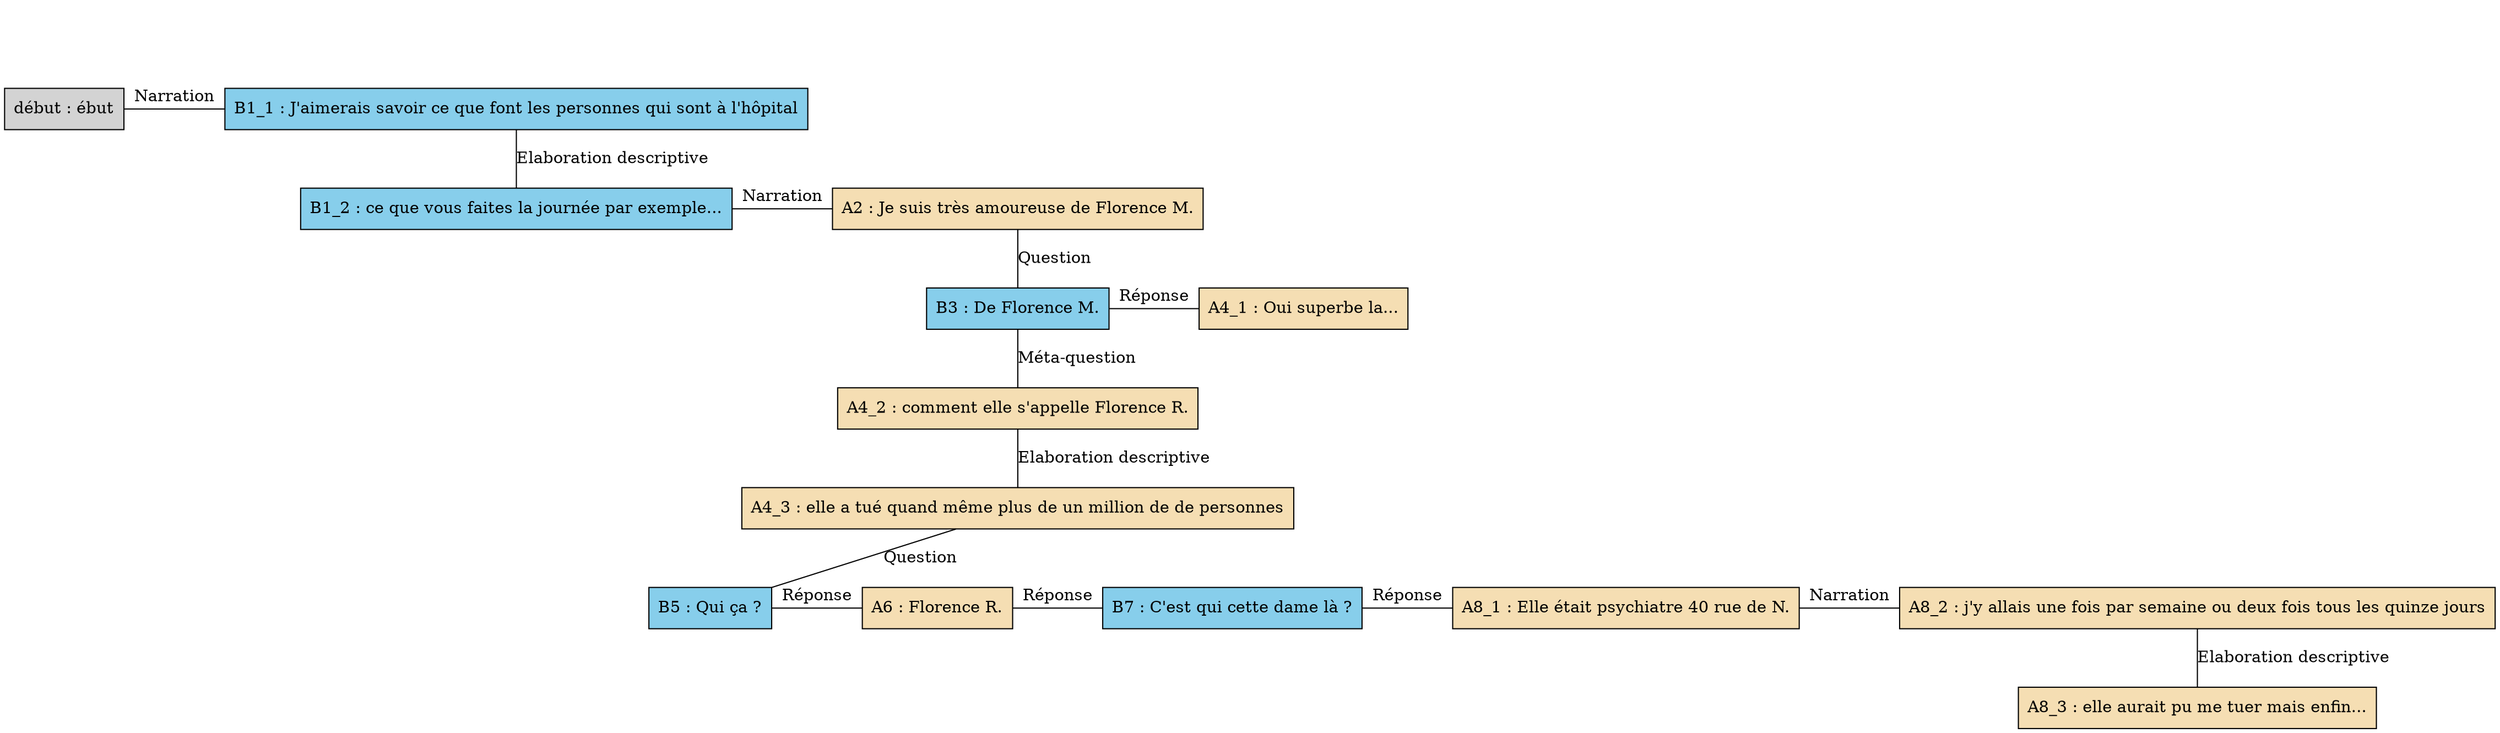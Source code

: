 digraph "Florence_-_C05" {
	node [shape=box style=filled]
	newrank=true
	zero [style=invis]
	"début" [label="début : ébut"]
	B1_1 [label="B1_1 : J'aimerais savoir ce que font les personnes qui sont à l'hôpital" fillcolor=skyblue]
	B1_2 [label="B1_2 : ce que vous faites la journée par exemple..." fillcolor=skyblue]
	A2 [label="A2 : Je suis très amoureuse de Florence M." fillcolor=wheat]
	B3 [label="B3 : De Florence M." fillcolor=skyblue]
	A4_1 [label="A4_1 : Oui superbe la..." fillcolor=wheat]
	A4_2 [label="A4_2 : comment elle s'appelle Florence R." fillcolor=wheat]
	A4_3 [label="A4_3 : elle a tué quand même plus de un million de de personnes" fillcolor=wheat]
	B5 [label="B5 : Qui ça ?" fillcolor=skyblue]
	A6 [label="A6 : Florence R." fillcolor=wheat]
	B7 [label="B7 : C'est qui cette dame là ?" fillcolor=skyblue]
	A8_1 [label="A8_1 : Elle était psychiatre 40 rue de N." fillcolor=wheat]
	A8_2 [label="A8_2 : j'y allais une fois par semaine ou deux fois tous les quinze jours" fillcolor=wheat]
	A8_3 [label="A8_3 : elle aurait pu me tuer mais enfin..." fillcolor=wheat]
	zero -> "début" [label="" style=invis]
	B1_1 -> B1_2 [label="Elaboration descriptive" dir=none weight=2]
	zero -> B1_1 [style=invis weight=1]
	"début" -> B1_1 [label=Narration constraint=false dir=none]
	B1_1 -> A2 [style=invis weight=1]
	B1_2 -> A2 [label=Narration constraint=false dir=none]
	A2 -> B3 [label=Question dir=none weight=2]
	A2 -> A4_1 [style=invis weight=1]
	B3 -> A4_1 [label="Réponse" constraint=false dir=none]
	B3 -> A4_2 [label="Méta-question" dir=none weight=2]
	A4_2 -> A4_3 [label="Elaboration descriptive" dir=none weight=2]
	A4_3 -> B5 [label=Question dir=none weight=2]
	A4_3 -> A6 [style=invis weight=1]
	B5 -> A6 [label="Réponse" constraint=false dir=none]
	A4_3 -> B7 [style=invis weight=1]
	A6 -> B7 [label="Réponse" constraint=false dir=none]
	A4_3 -> A8_1 [style=invis weight=1]
	B7 -> A8_1 [label="Réponse" constraint=false dir=none]
	A4_3 -> A8_2 [style=invis weight=1]
	A8_1 -> A8_2 [label=Narration constraint=false dir=none]
	A8_2 -> A8_3 [label="Elaboration descriptive" dir=none weight=2]
}
